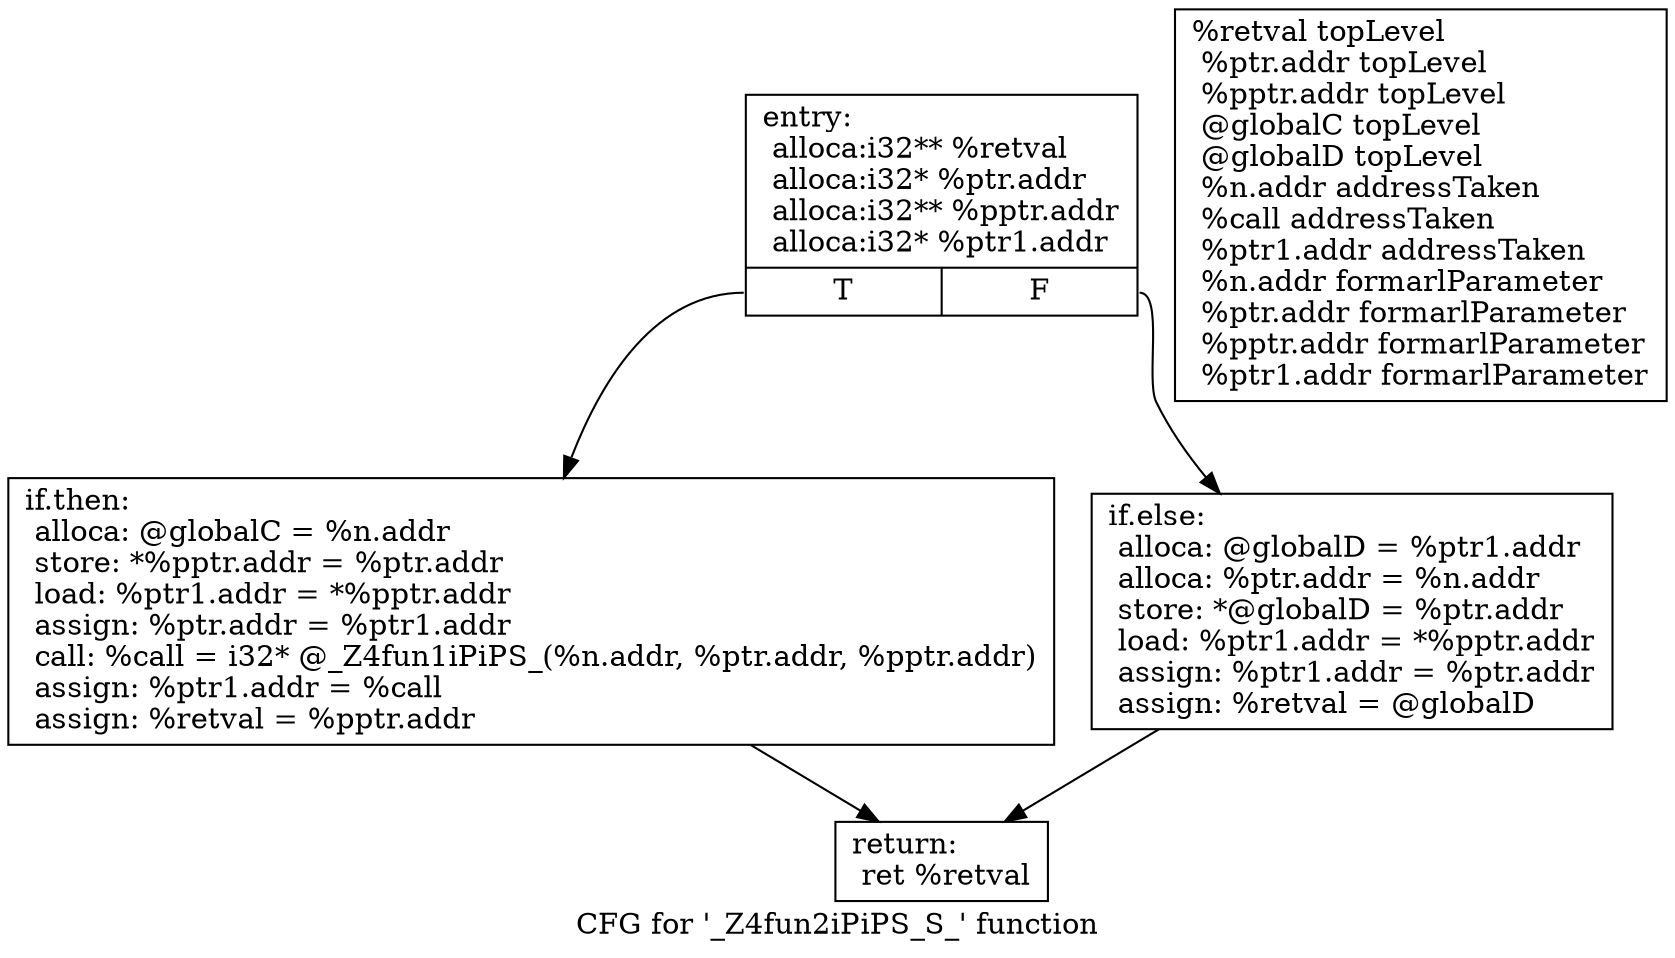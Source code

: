 digraph "CFG for '_Z4fun2iPiPS_S_' function" {
	label="CFG for '_Z4fun2iPiPS_S_' function";

	Node0x930d580 [shape=record,label="{entry:\l alloca:i32** %retval\l alloca:i32* %ptr.addr\l alloca:i32** %pptr.addr\l alloca:i32* %ptr1.addr\l |{<s0>T|<s1>F}}"];
	Node0x930d580:s0 -> Node0x930dad0;
	Node0x930d580:s1 -> Node0x930dba0;
	Node0x930dad0 [shape=record,label="{if.then:                                          \l alloca: @globalC = %n.addr\l store: *%pptr.addr = %ptr.addr\l load: %ptr1.addr = *%pptr.addr\l assign: %ptr.addr = %ptr1.addr\l call: %call = i32* @_Z4fun1iPiPS_(%n.addr, %ptr.addr, %pptr.addr)\l assign: %ptr1.addr = %call\l assign: %retval = %pptr.addr\l }"];
	Node0x930dad0 -> Node0x930e5a0;
	Node0x930dba0 [shape=record,label="{if.else:                                          \l alloca: @globalD = %ptr1.addr\l alloca: %ptr.addr = %n.addr\l store: *@globalD = %ptr.addr\l load: %ptr1.addr = *%pptr.addr\l assign: %ptr1.addr = %ptr.addr\l assign: %retval = @globalD\l }"];
	Node0x930dba0 -> Node0x930e5a0;
	Node0x930e5a0 [shape=record,label="{return:                                           \l ret %retval\l }"];
	Node1 [shape=record,label="{%retval topLevel\l %ptr.addr topLevel\l %pptr.addr topLevel\l @globalC topLevel\l @globalD topLevel\l %n.addr addressTaken\l %call addressTaken\l %ptr1.addr addressTaken\l %n.addr formarlParameter\l %ptr.addr formarlParameter\l %pptr.addr formarlParameter\l %ptr1.addr formarlParameter\l }"];}
